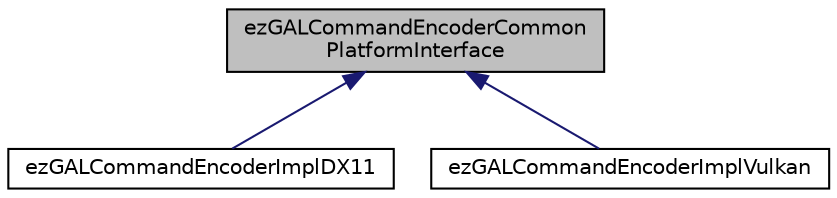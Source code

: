 digraph "ezGALCommandEncoderCommonPlatformInterface"
{
 // LATEX_PDF_SIZE
  edge [fontname="Helvetica",fontsize="10",labelfontname="Helvetica",labelfontsize="10"];
  node [fontname="Helvetica",fontsize="10",shape=record];
  Node1 [label="ezGALCommandEncoderCommon\lPlatformInterface",height=0.2,width=0.4,color="black", fillcolor="grey75", style="filled", fontcolor="black",tooltip=" "];
  Node1 -> Node2 [dir="back",color="midnightblue",fontsize="10",style="solid",fontname="Helvetica"];
  Node2 [label="ezGALCommandEncoderImplDX11",height=0.2,width=0.4,color="black", fillcolor="white", style="filled",URL="$d3/d58/classez_g_a_l_command_encoder_impl_d_x11.htm",tooltip=" "];
  Node1 -> Node3 [dir="back",color="midnightblue",fontsize="10",style="solid",fontname="Helvetica"];
  Node3 [label="ezGALCommandEncoderImplVulkan",height=0.2,width=0.4,color="black", fillcolor="white", style="filled",URL="$dc/dbd/classez_g_a_l_command_encoder_impl_vulkan.htm",tooltip=" "];
}
